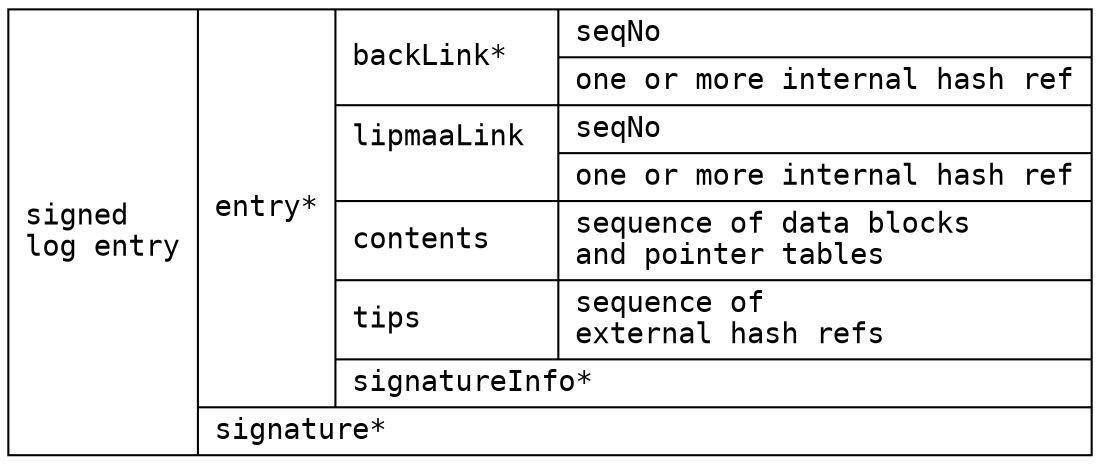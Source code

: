 digraph structs {
  node [shape = record, fontname = "courier"];
  rankdir = LR;
  about [label = "{signed\llog entry | { {entry* | { {backLink*\  | {seqNo\l |  one or more internal hash ref\l } } | { lipmaaLink\ \l | { seqNo\l | one or more internal hash ref\l } } | {contents\ \ \ | sequence of data blocks\ \ \ \ \ \ \nand pointer tables\ \ \ \ \ \ \ \ \ \  } | { tips\ \ \ \ \ \  | sequence of\ \ \ \ \ \ \ \ \ \ \ \ \ \ \ \ \ \ \nexternal hash refs\ \ \ \ \ \ \ \ \ \ \ } | signatureInfo*\l } } | signature*\l }}"];
} 
